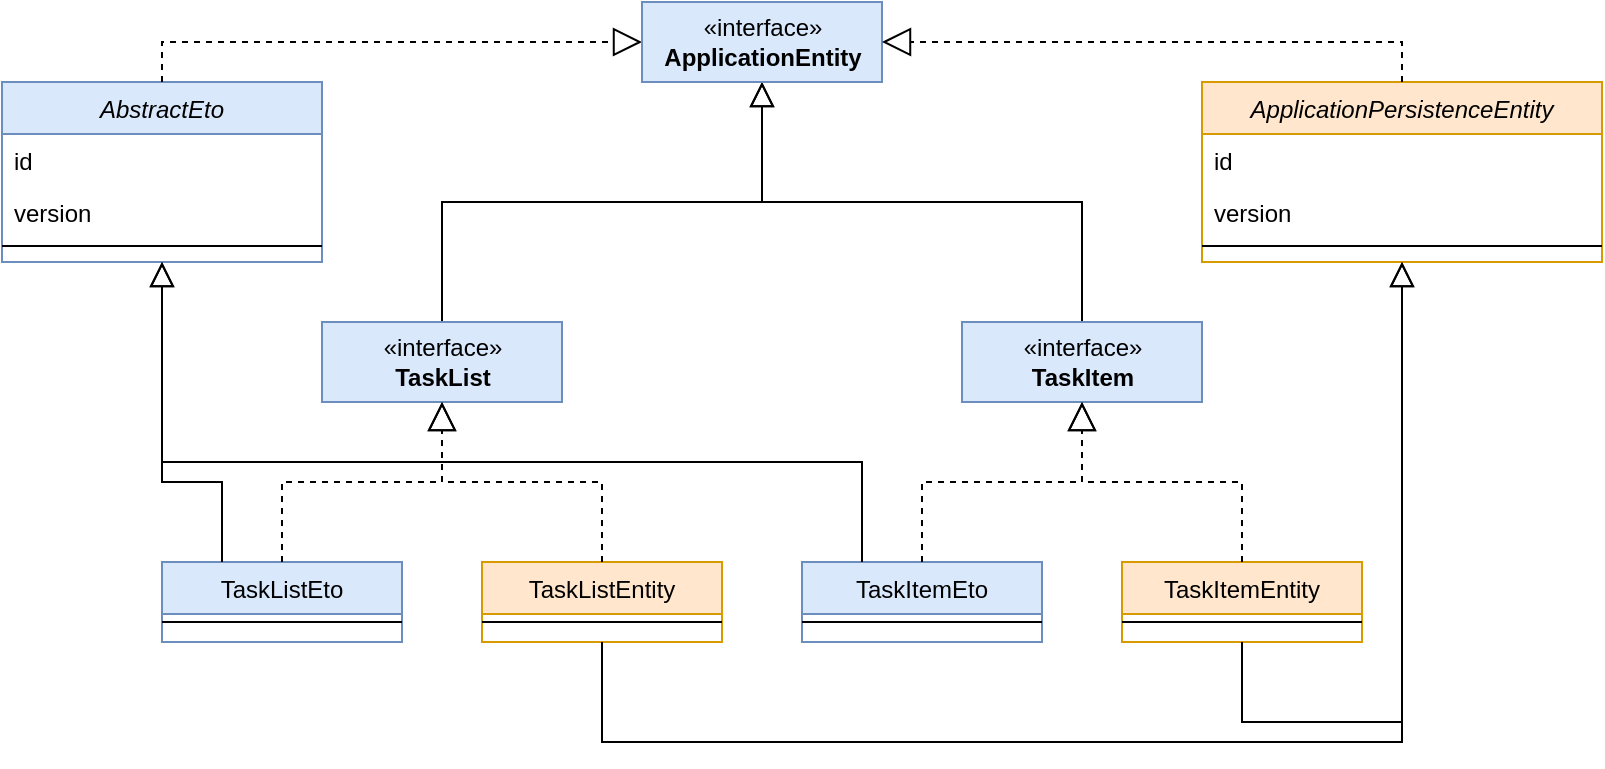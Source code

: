 <mxfile version="20.3.0" type="device"><diagram id="C5RBs43oDa-KdzZeNtuy" name="Page-1"><mxGraphModel dx="2062" dy="1233" grid="1" gridSize="10" guides="1" tooltips="1" connect="1" arrows="1" fold="1" page="1" pageScale="1" pageWidth="827" pageHeight="1169" math="0" shadow="0"><root><mxCell id="WIyWlLk6GJQsqaUBKTNV-0"/><mxCell id="WIyWlLk6GJQsqaUBKTNV-1" parent="WIyWlLk6GJQsqaUBKTNV-0"/><mxCell id="zkfFHV4jXpPFQw0GAbJ--12" value="" style="endArrow=block;endSize=10;endFill=0;shadow=0;strokeWidth=1;rounded=0;edgeStyle=elbowEdgeStyle;elbow=vertical;entryX=0.5;entryY=1;entryDx=0;entryDy=0;exitX=0.5;exitY=0;exitDx=0;exitDy=0;" parent="WIyWlLk6GJQsqaUBKTNV-1" source="coedoOVmlMWJr9CsJtww-2" target="coedoOVmlMWJr9CsJtww-0" edge="1"><mxGeometry width="160" relative="1" as="geometry"><mxPoint x="480" y="160" as="sourcePoint"/><mxPoint x="460" y="258" as="targetPoint"/></mxGeometry></mxCell><mxCell id="zkfFHV4jXpPFQw0GAbJ--13" value="TaskItemEto" style="swimlane;fontStyle=0;align=center;verticalAlign=top;childLayout=stackLayout;horizontal=1;startSize=26;horizontalStack=0;resizeParent=1;resizeLast=0;collapsible=1;marginBottom=0;rounded=0;shadow=0;strokeWidth=1;fillColor=#dae8fc;strokeColor=#6c8ebf;" parent="WIyWlLk6GJQsqaUBKTNV-1" vertex="1"><mxGeometry x="400" y="320" width="120" height="40" as="geometry"><mxRectangle x="340" y="380" width="170" height="26" as="alternateBounds"/></mxGeometry></mxCell><mxCell id="zkfFHV4jXpPFQw0GAbJ--15" value="" style="line;html=1;strokeWidth=1;align=left;verticalAlign=middle;spacingTop=-1;spacingLeft=3;spacingRight=3;rotatable=0;labelPosition=right;points=[];portConstraint=eastwest;" parent="zkfFHV4jXpPFQw0GAbJ--13" vertex="1"><mxGeometry y="26" width="120" height="8" as="geometry"/></mxCell><mxCell id="zkfFHV4jXpPFQw0GAbJ--16" value="" style="endArrow=block;endSize=10;endFill=0;shadow=0;strokeWidth=1;rounded=0;edgeStyle=elbowEdgeStyle;elbow=vertical;entryX=0.5;entryY=1;entryDx=0;entryDy=0;" parent="WIyWlLk6GJQsqaUBKTNV-1" source="coedoOVmlMWJr9CsJtww-1" target="coedoOVmlMWJr9CsJtww-0" edge="1"><mxGeometry width="160" relative="1" as="geometry"><mxPoint x="370" y="373" as="sourcePoint"/><mxPoint x="460" y="258" as="targetPoint"/></mxGeometry></mxCell><mxCell id="coedoOVmlMWJr9CsJtww-1" value="«interface»&lt;br&gt;&lt;b&gt;TaskList&lt;/b&gt;" style="html=1;fillColor=#dae8fc;strokeColor=#6c8ebf;" vertex="1" parent="WIyWlLk6GJQsqaUBKTNV-1"><mxGeometry x="160" y="200" width="120" height="40" as="geometry"/></mxCell><mxCell id="coedoOVmlMWJr9CsJtww-2" value="«interface»&lt;br&gt;&lt;b&gt;TaskItem&lt;/b&gt;" style="html=1;fillColor=#dae8fc;strokeColor=#6c8ebf;" vertex="1" parent="WIyWlLk6GJQsqaUBKTNV-1"><mxGeometry x="480" y="200" width="120" height="40" as="geometry"/></mxCell><mxCell id="coedoOVmlMWJr9CsJtww-3" value="TaskListEto" style="swimlane;fontStyle=0;align=center;verticalAlign=top;childLayout=stackLayout;horizontal=1;startSize=26;horizontalStack=0;resizeParent=1;resizeLast=0;collapsible=1;marginBottom=0;rounded=0;shadow=0;strokeWidth=1;fillColor=#dae8fc;strokeColor=#6c8ebf;" vertex="1" parent="WIyWlLk6GJQsqaUBKTNV-1"><mxGeometry x="80" y="320" width="120" height="40" as="geometry"><mxRectangle x="340" y="380" width="170" height="26" as="alternateBounds"/></mxGeometry></mxCell><mxCell id="coedoOVmlMWJr9CsJtww-4" value="" style="line;html=1;strokeWidth=1;align=left;verticalAlign=middle;spacingTop=-1;spacingLeft=3;spacingRight=3;rotatable=0;labelPosition=right;points=[];portConstraint=eastwest;" vertex="1" parent="coedoOVmlMWJr9CsJtww-3"><mxGeometry y="26" width="120" height="8" as="geometry"/></mxCell><mxCell id="coedoOVmlMWJr9CsJtww-5" value="TaskListEntity" style="swimlane;fontStyle=0;align=center;verticalAlign=top;childLayout=stackLayout;horizontal=1;startSize=26;horizontalStack=0;resizeParent=1;resizeLast=0;collapsible=1;marginBottom=0;rounded=0;shadow=0;strokeWidth=1;fillColor=#ffe6cc;strokeColor=#d79b00;" vertex="1" parent="WIyWlLk6GJQsqaUBKTNV-1"><mxGeometry x="240" y="320" width="120" height="40" as="geometry"><mxRectangle x="340" y="380" width="170" height="26" as="alternateBounds"/></mxGeometry></mxCell><mxCell id="coedoOVmlMWJr9CsJtww-6" value="" style="line;html=1;strokeWidth=1;align=left;verticalAlign=middle;spacingTop=-1;spacingLeft=3;spacingRight=3;rotatable=0;labelPosition=right;points=[];portConstraint=eastwest;" vertex="1" parent="coedoOVmlMWJr9CsJtww-5"><mxGeometry y="26" width="120" height="8" as="geometry"/></mxCell><mxCell id="coedoOVmlMWJr9CsJtww-7" value="TaskItemEntity" style="swimlane;fontStyle=0;align=center;verticalAlign=top;childLayout=stackLayout;horizontal=1;startSize=26;horizontalStack=0;resizeParent=1;resizeLast=0;collapsible=1;marginBottom=0;rounded=0;shadow=0;strokeWidth=1;fillColor=#ffe6cc;strokeColor=#d79b00;" vertex="1" parent="WIyWlLk6GJQsqaUBKTNV-1"><mxGeometry x="560" y="320" width="120" height="40" as="geometry"><mxRectangle x="340" y="380" width="170" height="26" as="alternateBounds"/></mxGeometry></mxCell><mxCell id="coedoOVmlMWJr9CsJtww-8" value="" style="line;html=1;strokeWidth=1;align=left;verticalAlign=middle;spacingTop=-1;spacingLeft=3;spacingRight=3;rotatable=0;labelPosition=right;points=[];portConstraint=eastwest;" vertex="1" parent="coedoOVmlMWJr9CsJtww-7"><mxGeometry y="26" width="120" height="8" as="geometry"/></mxCell><mxCell id="coedoOVmlMWJr9CsJtww-9" value="" style="endArrow=block;dashed=1;endFill=0;endSize=12;html=1;rounded=0;entryX=0.5;entryY=1;entryDx=0;entryDy=0;exitX=0.5;exitY=0;exitDx=0;exitDy=0;edgeStyle=orthogonalEdgeStyle;" edge="1" parent="WIyWlLk6GJQsqaUBKTNV-1" source="coedoOVmlMWJr9CsJtww-3" target="coedoOVmlMWJr9CsJtww-1"><mxGeometry width="160" relative="1" as="geometry"><mxPoint x="450" y="380" as="sourcePoint"/><mxPoint x="610" y="380" as="targetPoint"/></mxGeometry></mxCell><mxCell id="coedoOVmlMWJr9CsJtww-10" value="" style="endArrow=block;dashed=1;endFill=0;endSize=12;html=1;rounded=0;entryX=0.5;entryY=1;entryDx=0;entryDy=0;edgeStyle=orthogonalEdgeStyle;" edge="1" parent="WIyWlLk6GJQsqaUBKTNV-1" source="zkfFHV4jXpPFQw0GAbJ--13" target="coedoOVmlMWJr9CsJtww-2"><mxGeometry width="160" relative="1" as="geometry"><mxPoint x="230" y="290" as="sourcePoint"/><mxPoint x="230" y="250" as="targetPoint"/></mxGeometry></mxCell><mxCell id="coedoOVmlMWJr9CsJtww-11" value="AbstractEto" style="swimlane;fontStyle=2;align=center;verticalAlign=top;childLayout=stackLayout;horizontal=1;startSize=26;horizontalStack=0;resizeParent=1;resizeLast=0;collapsible=1;marginBottom=0;rounded=0;shadow=0;strokeWidth=1;fillColor=#dae8fc;strokeColor=#6c8ebf;" vertex="1" parent="WIyWlLk6GJQsqaUBKTNV-1"><mxGeometry y="80" width="160" height="90" as="geometry"><mxRectangle x="230" y="140" width="160" height="26" as="alternateBounds"/></mxGeometry></mxCell><mxCell id="coedoOVmlMWJr9CsJtww-12" value="id" style="text;align=left;verticalAlign=top;spacingLeft=4;spacingRight=4;overflow=hidden;rotatable=0;points=[[0,0.5],[1,0.5]];portConstraint=eastwest;rounded=0;shadow=0;html=0;" vertex="1" parent="coedoOVmlMWJr9CsJtww-11"><mxGeometry y="26" width="160" height="26" as="geometry"/></mxCell><mxCell id="coedoOVmlMWJr9CsJtww-13" value="version" style="text;strokeColor=none;fillColor=none;align=left;verticalAlign=top;spacingLeft=4;spacingRight=4;overflow=hidden;rotatable=0;points=[[0,0.5],[1,0.5]];portConstraint=eastwest;" vertex="1" parent="coedoOVmlMWJr9CsJtww-11"><mxGeometry y="52" width="160" height="26" as="geometry"/></mxCell><mxCell id="coedoOVmlMWJr9CsJtww-15" value="" style="line;html=1;strokeWidth=1;align=left;verticalAlign=middle;spacingTop=-1;spacingLeft=3;spacingRight=3;rotatable=0;labelPosition=right;points=[];portConstraint=eastwest;" vertex="1" parent="coedoOVmlMWJr9CsJtww-11"><mxGeometry y="78" width="160" height="8" as="geometry"/></mxCell><mxCell id="coedoOVmlMWJr9CsJtww-16" value="" style="endArrow=block;dashed=1;endFill=0;endSize=12;html=1;rounded=0;entryX=0;entryY=0.5;entryDx=0;entryDy=0;exitX=0.5;exitY=0;exitDx=0;exitDy=0;edgeStyle=orthogonalEdgeStyle;" edge="1" parent="WIyWlLk6GJQsqaUBKTNV-1" source="coedoOVmlMWJr9CsJtww-11" target="coedoOVmlMWJr9CsJtww-0"><mxGeometry width="160" relative="1" as="geometry"><mxPoint x="430" y="250" as="sourcePoint"/><mxPoint x="430" y="210" as="targetPoint"/></mxGeometry></mxCell><mxCell id="coedoOVmlMWJr9CsJtww-17" value="ApplicationPersistenceEntity" style="swimlane;fontStyle=2;align=center;verticalAlign=top;childLayout=stackLayout;horizontal=1;startSize=26;horizontalStack=0;resizeParent=1;resizeLast=0;collapsible=1;marginBottom=0;rounded=0;shadow=0;strokeWidth=1;fillColor=#ffe6cc;strokeColor=#d79b00;" vertex="1" parent="WIyWlLk6GJQsqaUBKTNV-1"><mxGeometry x="600" y="80" width="200" height="90" as="geometry"><mxRectangle x="230" y="140" width="160" height="26" as="alternateBounds"/></mxGeometry></mxCell><mxCell id="coedoOVmlMWJr9CsJtww-18" value="id" style="text;align=left;verticalAlign=top;spacingLeft=4;spacingRight=4;overflow=hidden;rotatable=0;points=[[0,0.5],[1,0.5]];portConstraint=eastwest;rounded=0;shadow=0;html=0;" vertex="1" parent="coedoOVmlMWJr9CsJtww-17"><mxGeometry y="26" width="200" height="26" as="geometry"/></mxCell><mxCell id="coedoOVmlMWJr9CsJtww-19" value="version" style="text;strokeColor=none;fillColor=none;align=left;verticalAlign=top;spacingLeft=4;spacingRight=4;overflow=hidden;rotatable=0;points=[[0,0.5],[1,0.5]];portConstraint=eastwest;" vertex="1" parent="coedoOVmlMWJr9CsJtww-17"><mxGeometry y="52" width="200" height="26" as="geometry"/></mxCell><mxCell id="coedoOVmlMWJr9CsJtww-20" value="" style="line;html=1;strokeWidth=1;align=left;verticalAlign=middle;spacingTop=-1;spacingLeft=3;spacingRight=3;rotatable=0;labelPosition=right;points=[];portConstraint=eastwest;" vertex="1" parent="coedoOVmlMWJr9CsJtww-17"><mxGeometry y="78" width="200" height="8" as="geometry"/></mxCell><mxCell id="coedoOVmlMWJr9CsJtww-22" value="" style="endArrow=block;endSize=10;endFill=0;shadow=0;strokeWidth=1;rounded=0;edgeStyle=elbowEdgeStyle;elbow=vertical;entryX=0.5;entryY=1;entryDx=0;entryDy=0;exitX=0.25;exitY=0;exitDx=0;exitDy=0;" edge="1" parent="WIyWlLk6GJQsqaUBKTNV-1" source="zkfFHV4jXpPFQw0GAbJ--13" target="coedoOVmlMWJr9CsJtww-11"><mxGeometry width="160" relative="1" as="geometry"><mxPoint x="430" y="210" as="sourcePoint"/><mxPoint x="350" y="90" as="targetPoint"/><Array as="points"><mxPoint x="280" y="270"/></Array></mxGeometry></mxCell><mxCell id="coedoOVmlMWJr9CsJtww-23" value="" style="endArrow=block;endSize=10;endFill=0;shadow=0;strokeWidth=1;rounded=0;edgeStyle=elbowEdgeStyle;elbow=vertical;entryX=0.5;entryY=1;entryDx=0;entryDy=0;exitX=0.25;exitY=0;exitDx=0;exitDy=0;" edge="1" parent="WIyWlLk6GJQsqaUBKTNV-1" source="coedoOVmlMWJr9CsJtww-3" target="coedoOVmlMWJr9CsJtww-11"><mxGeometry width="160" relative="1" as="geometry"><mxPoint x="70" y="360" as="sourcePoint"/><mxPoint x="360" y="100" as="targetPoint"/><Array as="points"><mxPoint x="120" y="280"/><mxPoint x="540" y="340"/></Array></mxGeometry></mxCell><mxCell id="coedoOVmlMWJr9CsJtww-0" value="«interface»&lt;br&gt;&lt;b&gt;ApplicationEntity&lt;/b&gt;" style="html=1;fillColor=#dae8fc;strokeColor=#6c8ebf;" vertex="1" parent="WIyWlLk6GJQsqaUBKTNV-1"><mxGeometry x="320" y="40" width="120" height="40" as="geometry"/></mxCell><mxCell id="coedoOVmlMWJr9CsJtww-25" value="" style="endArrow=block;dashed=1;endFill=0;endSize=12;html=1;rounded=0;entryX=1;entryY=0.5;entryDx=0;entryDy=0;exitX=0.5;exitY=0;exitDx=0;exitDy=0;edgeStyle=orthogonalEdgeStyle;" edge="1" parent="WIyWlLk6GJQsqaUBKTNV-1" source="coedoOVmlMWJr9CsJtww-17" target="coedoOVmlMWJr9CsJtww-0"><mxGeometry width="160" relative="1" as="geometry"><mxPoint x="820" y="40" as="sourcePoint"/><mxPoint x="650" y="20" as="targetPoint"/></mxGeometry></mxCell><mxCell id="coedoOVmlMWJr9CsJtww-26" value="" style="endArrow=block;dashed=1;endFill=0;endSize=12;html=1;rounded=0;entryX=0.5;entryY=1;entryDx=0;entryDy=0;exitX=0.5;exitY=0;exitDx=0;exitDy=0;edgeStyle=orthogonalEdgeStyle;" edge="1" parent="WIyWlLk6GJQsqaUBKTNV-1" source="coedoOVmlMWJr9CsJtww-5" target="coedoOVmlMWJr9CsJtww-1"><mxGeometry width="160" relative="1" as="geometry"><mxPoint x="140" y="290" as="sourcePoint"/><mxPoint x="230" y="250" as="targetPoint"/></mxGeometry></mxCell><mxCell id="coedoOVmlMWJr9CsJtww-27" value="" style="endArrow=block;dashed=1;endFill=0;endSize=12;html=1;rounded=0;entryX=0.5;entryY=1;entryDx=0;entryDy=0;edgeStyle=orthogonalEdgeStyle;exitX=0.5;exitY=0;exitDx=0;exitDy=0;" edge="1" parent="WIyWlLk6GJQsqaUBKTNV-1" source="coedoOVmlMWJr9CsJtww-7" target="coedoOVmlMWJr9CsJtww-2"><mxGeometry width="160" relative="1" as="geometry"><mxPoint x="470" y="330" as="sourcePoint"/><mxPoint x="530" y="250" as="targetPoint"/></mxGeometry></mxCell><mxCell id="coedoOVmlMWJr9CsJtww-28" value="" style="endArrow=block;endSize=10;endFill=0;shadow=0;strokeWidth=1;rounded=0;edgeStyle=elbowEdgeStyle;elbow=vertical;entryX=0.5;entryY=1;entryDx=0;entryDy=0;exitX=0.5;exitY=1;exitDx=0;exitDy=0;" edge="1" parent="WIyWlLk6GJQsqaUBKTNV-1" source="coedoOVmlMWJr9CsJtww-7" target="coedoOVmlMWJr9CsJtww-17"><mxGeometry width="160" relative="1" as="geometry"><mxPoint x="890" y="380" as="sourcePoint"/><mxPoint x="850" y="210" as="targetPoint"/><Array as="points"><mxPoint x="720" y="400"/><mxPoint x="980" y="340"/><mxPoint x="1310" y="380"/></Array></mxGeometry></mxCell><mxCell id="coedoOVmlMWJr9CsJtww-29" value="" style="endArrow=block;endSize=10;endFill=0;shadow=0;strokeWidth=1;rounded=0;edgeStyle=elbowEdgeStyle;elbow=vertical;entryX=0.5;entryY=1;entryDx=0;entryDy=0;exitX=0.5;exitY=1;exitDx=0;exitDy=0;" edge="1" parent="WIyWlLk6GJQsqaUBKTNV-1" source="coedoOVmlMWJr9CsJtww-5" target="coedoOVmlMWJr9CsJtww-17"><mxGeometry width="160" relative="1" as="geometry"><mxPoint x="670" y="370" as="sourcePoint"/><mxPoint x="790" y="180" as="targetPoint"/><Array as="points"><mxPoint x="730" y="410"/><mxPoint x="990" y="350"/><mxPoint x="1320" y="390"/></Array></mxGeometry></mxCell></root></mxGraphModel></diagram></mxfile>